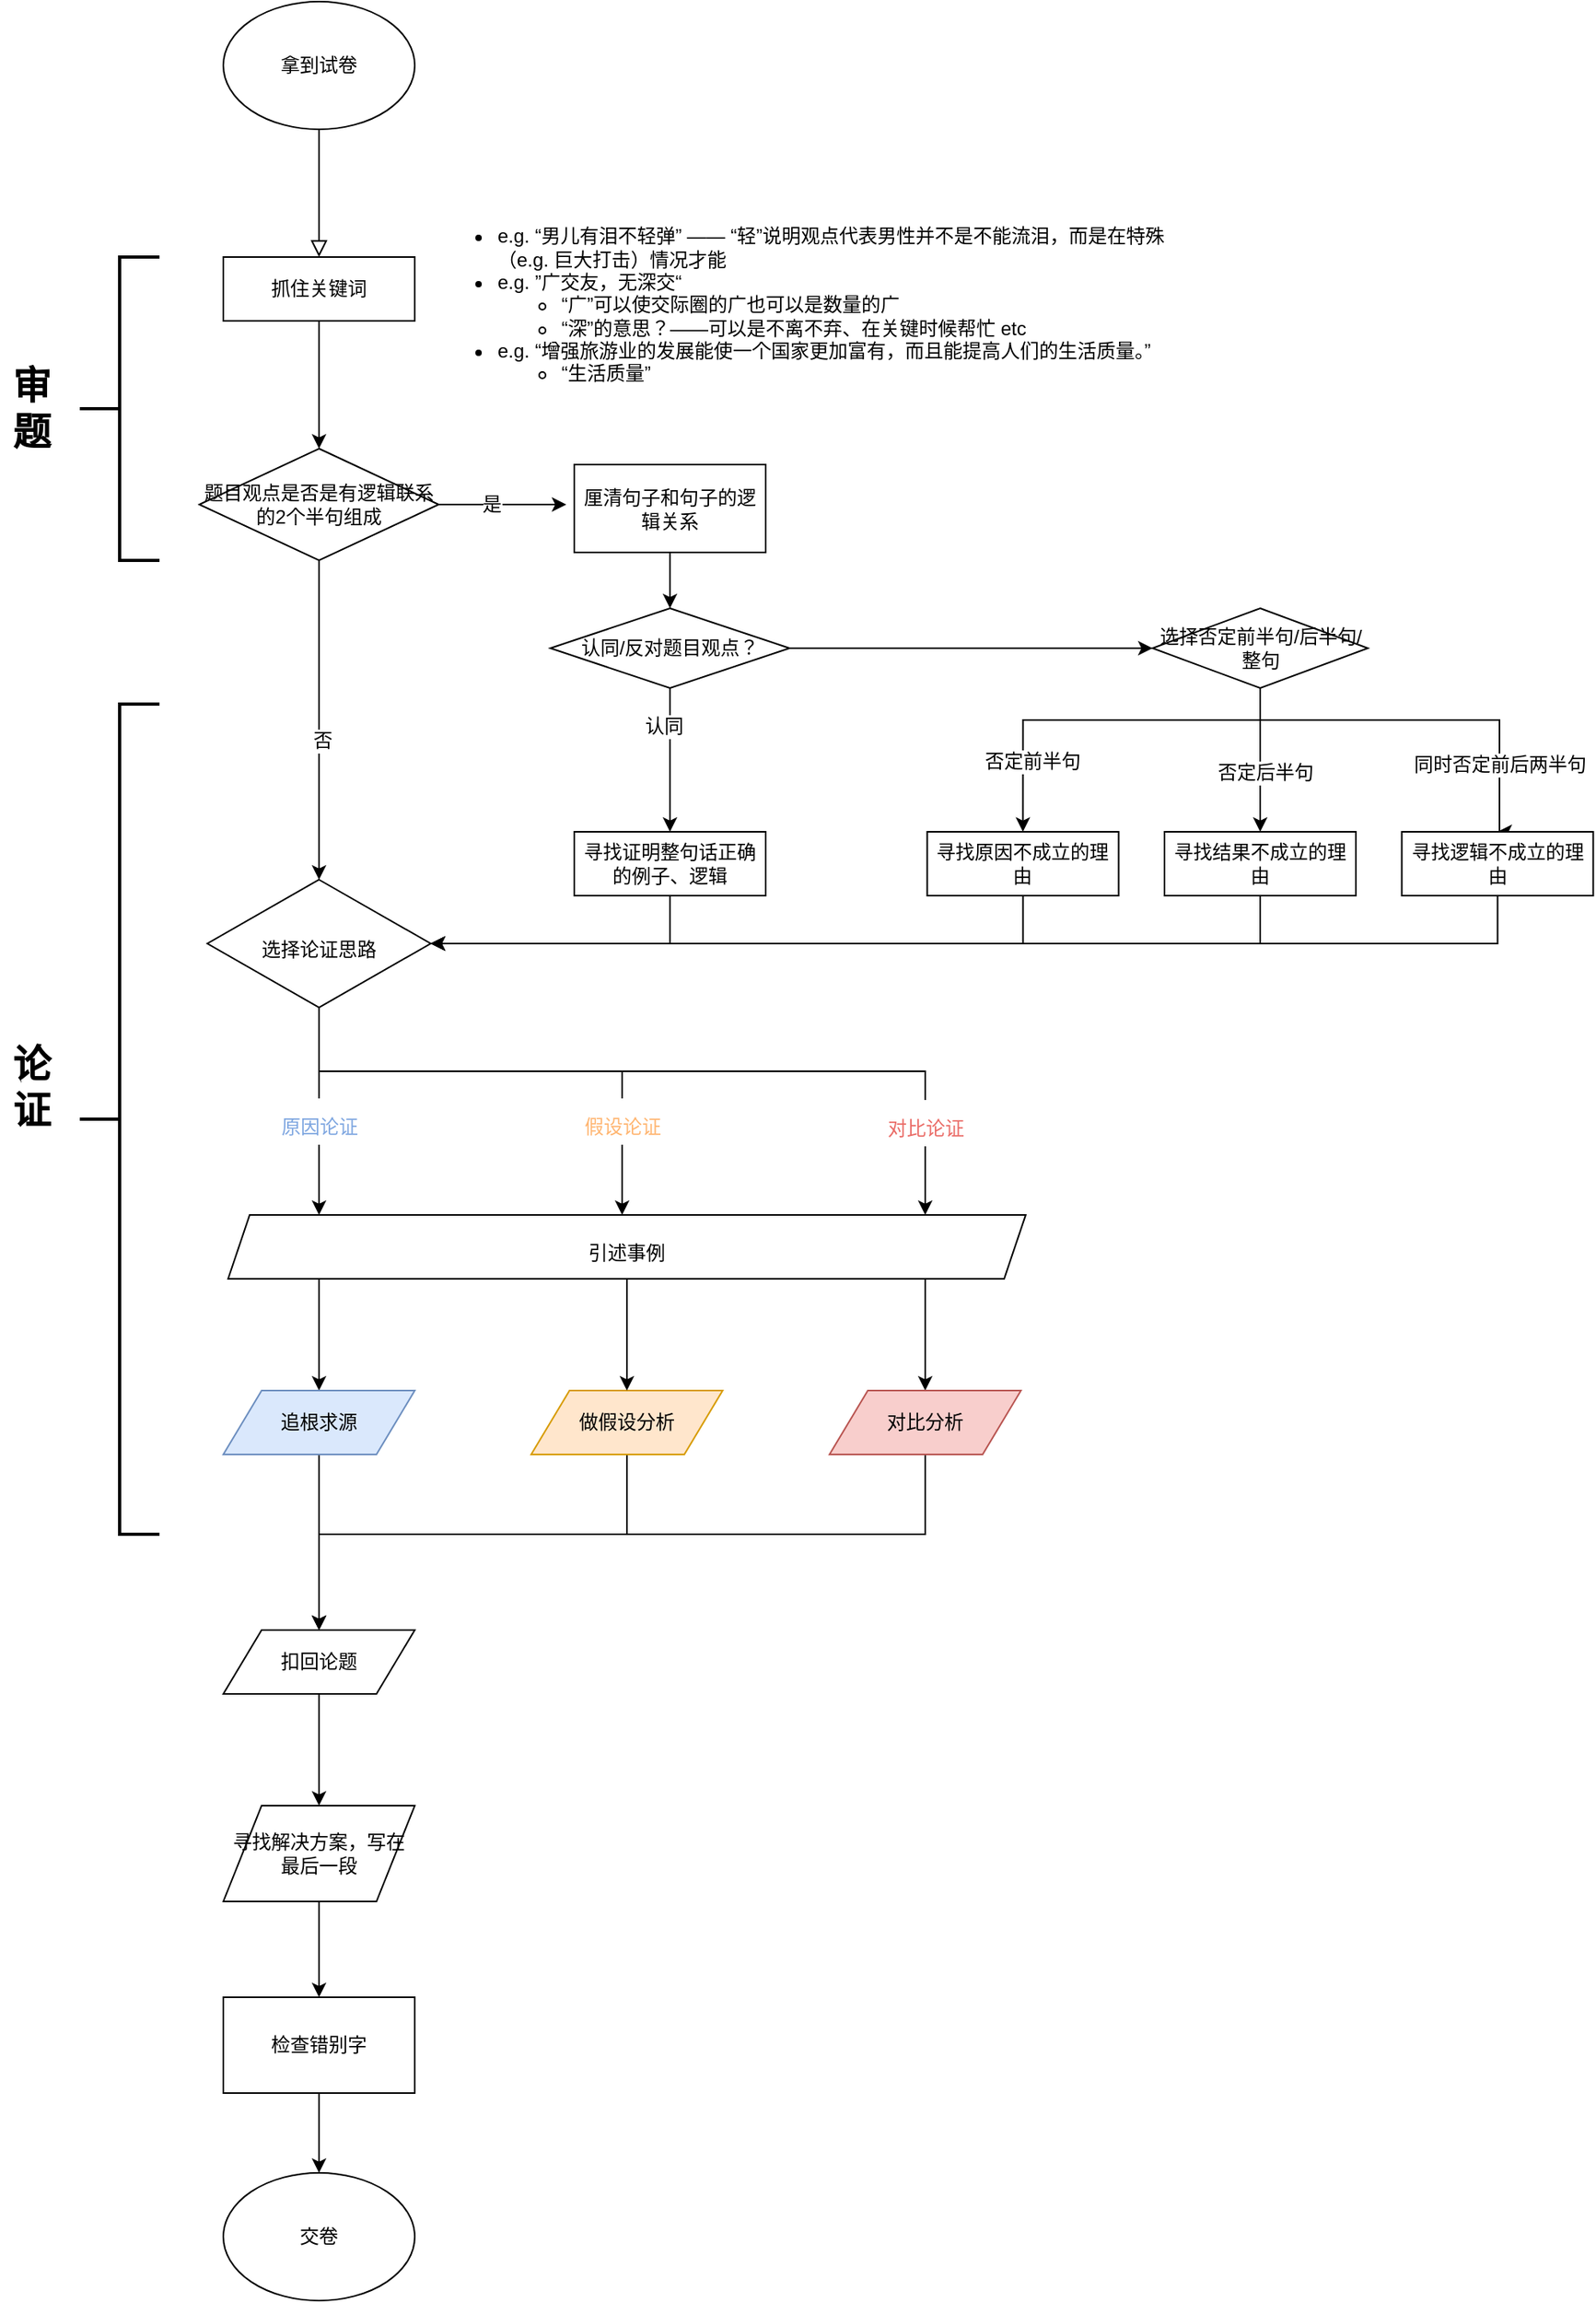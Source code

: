 <mxfile version="12.7.9" type="github">
  <diagram id="C5RBs43oDa-KdzZeNtuy" name="Page-1">
    <mxGraphModel dx="1267" dy="754" grid="1" gridSize="10" guides="1" tooltips="1" connect="1" arrows="1" fold="1" page="1" pageScale="1" pageWidth="1169" pageHeight="1654" math="0" shadow="0">
      <root>
        <mxCell id="WIyWlLk6GJQsqaUBKTNV-0" />
        <mxCell id="WIyWlLk6GJQsqaUBKTNV-1" parent="WIyWlLk6GJQsqaUBKTNV-0" />
        <mxCell id="WIyWlLk6GJQsqaUBKTNV-2" value="" style="rounded=0;html=1;jettySize=auto;orthogonalLoop=1;fontSize=11;endArrow=block;endFill=0;endSize=8;strokeWidth=1;shadow=0;labelBackgroundColor=none;edgeStyle=orthogonalEdgeStyle;" parent="WIyWlLk6GJQsqaUBKTNV-1" edge="1">
          <mxGeometry relative="1" as="geometry">
            <mxPoint x="220" y="120" as="sourcePoint" />
            <mxPoint x="220" y="200" as="targetPoint" />
          </mxGeometry>
        </mxCell>
        <mxCell id="fNBgP7wJLayAHlmzlizY-0" value="拿到试卷" style="ellipse;whiteSpace=wrap;html=1;" vertex="1" parent="WIyWlLk6GJQsqaUBKTNV-1">
          <mxGeometry x="160" y="40" width="120" height="80" as="geometry" />
        </mxCell>
        <mxCell id="fNBgP7wJLayAHlmzlizY-2" value="&lt;ul&gt;&lt;li&gt;e.g. “男儿有泪不轻弹” —— “轻”说明观点代表男性并不是不能流泪，而是在特殊（e.g. 巨大打击）情况才能&lt;/li&gt;&lt;li&gt;e.g. ”广交友，无深交“&amp;nbsp;&lt;/li&gt;&lt;ul&gt;&lt;li&gt;“广”可以使交际圈的广也可以是数量的广&lt;/li&gt;&lt;li&gt;“深”的意思？——可以是不离不弃、在关键时候帮忙 etc&lt;/li&gt;&lt;/ul&gt;&lt;li&gt;e.g. “增强旅游业的发展能使一个国家更加富有，而且能提高人们的生活质量。”&lt;/li&gt;&lt;ul&gt;&lt;li&gt;“生活质量”&lt;/li&gt;&lt;/ul&gt;&lt;/ul&gt;" style="text;html=1;strokeColor=none;fillColor=none;align=left;verticalAlign=middle;whiteSpace=wrap;rounded=0;" vertex="1" parent="WIyWlLk6GJQsqaUBKTNV-1">
          <mxGeometry x="290" y="220" width="490" height="20" as="geometry" />
        </mxCell>
        <mxCell id="fNBgP7wJLayAHlmzlizY-6" value="" style="edgeStyle=orthogonalEdgeStyle;rounded=0;orthogonalLoop=1;jettySize=auto;html=1;" edge="1" parent="WIyWlLk6GJQsqaUBKTNV-1" source="fNBgP7wJLayAHlmzlizY-3">
          <mxGeometry relative="1" as="geometry">
            <mxPoint x="220" y="320" as="targetPoint" />
          </mxGeometry>
        </mxCell>
        <mxCell id="fNBgP7wJLayAHlmzlizY-3" value="抓住关键词" style="rounded=0;whiteSpace=wrap;html=1;" vertex="1" parent="WIyWlLk6GJQsqaUBKTNV-1">
          <mxGeometry x="160" y="200" width="120" height="40" as="geometry" />
        </mxCell>
        <mxCell id="fNBgP7wJLayAHlmzlizY-9" value="" style="edgeStyle=orthogonalEdgeStyle;rounded=0;orthogonalLoop=1;jettySize=auto;html=1;" edge="1" parent="WIyWlLk6GJQsqaUBKTNV-1" source="fNBgP7wJLayAHlmzlizY-7">
          <mxGeometry relative="1" as="geometry">
            <mxPoint x="375.0" y="355" as="targetPoint" />
          </mxGeometry>
        </mxCell>
        <mxCell id="fNBgP7wJLayAHlmzlizY-14" value="是" style="text;html=1;align=center;verticalAlign=middle;resizable=0;points=[];labelBackgroundColor=#ffffff;" vertex="1" connectable="0" parent="fNBgP7wJLayAHlmzlizY-9">
          <mxGeometry x="-0.175" relative="1" as="geometry">
            <mxPoint as="offset" />
          </mxGeometry>
        </mxCell>
        <mxCell id="fNBgP7wJLayAHlmzlizY-12" value="" style="edgeStyle=orthogonalEdgeStyle;rounded=0;orthogonalLoop=1;jettySize=auto;html=1;entryX=0.5;entryY=0;entryDx=0;entryDy=0;" edge="1" parent="WIyWlLk6GJQsqaUBKTNV-1" source="fNBgP7wJLayAHlmzlizY-7" target="fNBgP7wJLayAHlmzlizY-26">
          <mxGeometry relative="1" as="geometry">
            <mxPoint x="220" y="470" as="targetPoint" />
          </mxGeometry>
        </mxCell>
        <mxCell id="fNBgP7wJLayAHlmzlizY-13" value="否" style="text;html=1;align=center;verticalAlign=middle;resizable=0;points=[];labelBackgroundColor=#ffffff;" vertex="1" connectable="0" parent="fNBgP7wJLayAHlmzlizY-12">
          <mxGeometry x="0.125" y="2" relative="1" as="geometry">
            <mxPoint as="offset" />
          </mxGeometry>
        </mxCell>
        <mxCell id="fNBgP7wJLayAHlmzlizY-7" value="题目观点是否是有逻辑联系的2个半句组成" style="rhombus;whiteSpace=wrap;html=1;align=center;verticalAlign=middle;" vertex="1" parent="WIyWlLk6GJQsqaUBKTNV-1">
          <mxGeometry x="145" y="320" width="150" height="70" as="geometry" />
        </mxCell>
        <mxCell id="fNBgP7wJLayAHlmzlizY-93" value="" style="edgeStyle=orthogonalEdgeStyle;rounded=0;orthogonalLoop=1;jettySize=auto;html=1;fontSize=12;entryX=0.5;entryY=0;entryDx=0;entryDy=0;" edge="1" parent="WIyWlLk6GJQsqaUBKTNV-1" source="fNBgP7wJLayAHlmzlizY-15" target="fNBgP7wJLayAHlmzlizY-94">
          <mxGeometry relative="1" as="geometry">
            <mxPoint x="440" y="450" as="targetPoint" />
          </mxGeometry>
        </mxCell>
        <mxCell id="fNBgP7wJLayAHlmzlizY-15" value="厘清句子和句子的逻辑关系" style="rounded=0;whiteSpace=wrap;html=1;align=center;" vertex="1" parent="WIyWlLk6GJQsqaUBKTNV-1">
          <mxGeometry x="380" y="330" width="120" height="55" as="geometry" />
        </mxCell>
        <mxCell id="fNBgP7wJLayAHlmzlizY-16" value="" style="strokeWidth=2;html=1;shape=mxgraph.flowchart.annotation_2;align=left;labelPosition=right;pointerEvents=1;" vertex="1" parent="WIyWlLk6GJQsqaUBKTNV-1">
          <mxGeometry x="70" y="200" width="50" height="190" as="geometry" />
        </mxCell>
        <mxCell id="fNBgP7wJLayAHlmzlizY-19" value="审题" style="text;html=1;strokeColor=none;fillColor=none;align=center;verticalAlign=middle;whiteSpace=wrap;rounded=0;fontStyle=1;fontSize=24;" vertex="1" parent="WIyWlLk6GJQsqaUBKTNV-1">
          <mxGeometry x="20" y="285" width="40" height="20" as="geometry" />
        </mxCell>
        <mxCell id="fNBgP7wJLayAHlmzlizY-24" value="" style="strokeWidth=2;html=1;shape=mxgraph.flowchart.annotation_2;align=left;labelPosition=right;pointerEvents=1;" vertex="1" parent="WIyWlLk6GJQsqaUBKTNV-1">
          <mxGeometry x="70" y="480" width="50" height="520" as="geometry" />
        </mxCell>
        <mxCell id="fNBgP7wJLayAHlmzlizY-25" value="论证" style="text;html=1;strokeColor=none;fillColor=none;align=center;verticalAlign=middle;whiteSpace=wrap;rounded=0;fontStyle=1;fontSize=24;" vertex="1" parent="WIyWlLk6GJQsqaUBKTNV-1">
          <mxGeometry x="20" y="710" width="40" height="20" as="geometry" />
        </mxCell>
        <mxCell id="fNBgP7wJLayAHlmzlizY-28" value="" style="edgeStyle=orthogonalEdgeStyle;rounded=0;orthogonalLoop=1;jettySize=auto;html=1;fontSize=24;" edge="1" parent="WIyWlLk6GJQsqaUBKTNV-1" source="fNBgP7wJLayAHlmzlizY-26" target="fNBgP7wJLayAHlmzlizY-35">
          <mxGeometry relative="1" as="geometry">
            <mxPoint x="330" y="790" as="targetPoint" />
            <Array as="points">
              <mxPoint x="220" y="710" />
              <mxPoint x="410" y="710" />
            </Array>
          </mxGeometry>
        </mxCell>
        <mxCell id="fNBgP7wJLayAHlmzlizY-32" value="&lt;font style=&quot;font-size: 12px&quot;&gt;假设论证&lt;/font&gt;" style="text;html=1;align=center;verticalAlign=middle;resizable=0;points=[];labelBackgroundColor=#ffffff;fontSize=24;fontColor=#FFB570;" vertex="1" connectable="0" parent="fNBgP7wJLayAHlmzlizY-28">
          <mxGeometry x="0.583" y="-2" relative="1" as="geometry">
            <mxPoint x="2" y="6.9" as="offset" />
          </mxGeometry>
        </mxCell>
        <mxCell id="fNBgP7wJLayAHlmzlizY-29" style="edgeStyle=orthogonalEdgeStyle;rounded=0;orthogonalLoop=1;jettySize=auto;html=1;fontSize=24;" edge="1" parent="WIyWlLk6GJQsqaUBKTNV-1" source="fNBgP7wJLayAHlmzlizY-26" target="fNBgP7wJLayAHlmzlizY-35">
          <mxGeometry relative="1" as="geometry">
            <mxPoint x="220" y="790" as="targetPoint" />
            <Array as="points">
              <mxPoint x="220" y="770" />
              <mxPoint x="220" y="770" />
            </Array>
          </mxGeometry>
        </mxCell>
        <mxCell id="fNBgP7wJLayAHlmzlizY-31" value="&lt;font style=&quot;font-size: 12px&quot;&gt;原因论证&lt;/font&gt;" style="text;html=1;align=center;verticalAlign=middle;resizable=0;points=[];labelBackgroundColor=#ffffff;fontSize=24;fontColor=#7EA6E0;" vertex="1" connectable="0" parent="fNBgP7wJLayAHlmzlizY-29">
          <mxGeometry x="0.033" y="1" relative="1" as="geometry">
            <mxPoint x="-1" y="3.33" as="offset" />
          </mxGeometry>
        </mxCell>
        <mxCell id="fNBgP7wJLayAHlmzlizY-30" style="edgeStyle=orthogonalEdgeStyle;rounded=0;orthogonalLoop=1;jettySize=auto;html=1;fontSize=24;" edge="1" parent="WIyWlLk6GJQsqaUBKTNV-1" source="fNBgP7wJLayAHlmzlizY-26" target="fNBgP7wJLayAHlmzlizY-35">
          <mxGeometry relative="1" as="geometry">
            <mxPoint x="440" y="790" as="targetPoint" />
            <Array as="points">
              <mxPoint x="220" y="710" />
              <mxPoint x="600" y="710" />
            </Array>
          </mxGeometry>
        </mxCell>
        <mxCell id="fNBgP7wJLayAHlmzlizY-33" value="&lt;font style=&quot;font-size: 12px&quot;&gt;对比论证&lt;/font&gt;" style="text;html=1;align=center;verticalAlign=middle;resizable=0;points=[];labelBackgroundColor=#ffffff;fontSize=24;fontColor=#EA6B66;" vertex="1" connectable="0" parent="fNBgP7wJLayAHlmzlizY-30">
          <mxGeometry x="0.659" y="1" relative="1" as="geometry">
            <mxPoint x="-1" y="28.97" as="offset" />
          </mxGeometry>
        </mxCell>
        <mxCell id="fNBgP7wJLayAHlmzlizY-26" value="&lt;font style=&quot;font-size: 12px&quot;&gt;选择论证思路&lt;/font&gt;" style="rhombus;whiteSpace=wrap;html=1;fontSize=24;align=center;" vertex="1" parent="WIyWlLk6GJQsqaUBKTNV-1">
          <mxGeometry x="150" y="590" width="140" height="80" as="geometry" />
        </mxCell>
        <mxCell id="fNBgP7wJLayAHlmzlizY-38" value="" style="edgeStyle=orthogonalEdgeStyle;rounded=0;orthogonalLoop=1;jettySize=auto;html=1;fontSize=24;entryX=0.5;entryY=0;entryDx=0;entryDy=0;" edge="1" parent="WIyWlLk6GJQsqaUBKTNV-1" source="fNBgP7wJLayAHlmzlizY-35" target="fNBgP7wJLayAHlmzlizY-66">
          <mxGeometry relative="1" as="geometry">
            <mxPoint x="220.0" y="936.429" as="targetPoint" />
            <Array as="points">
              <mxPoint x="220" y="800" />
            </Array>
          </mxGeometry>
        </mxCell>
        <mxCell id="fNBgP7wJLayAHlmzlizY-75" style="edgeStyle=orthogonalEdgeStyle;rounded=0;orthogonalLoop=1;jettySize=auto;html=1;fontSize=12;" edge="1" parent="WIyWlLk6GJQsqaUBKTNV-1" source="fNBgP7wJLayAHlmzlizY-35" target="fNBgP7wJLayAHlmzlizY-74">
          <mxGeometry relative="1" as="geometry">
            <Array as="points">
              <mxPoint x="600" y="890" />
              <mxPoint x="600" y="890" />
            </Array>
          </mxGeometry>
        </mxCell>
        <mxCell id="fNBgP7wJLayAHlmzlizY-35" value="&lt;font style=&quot;font-size: 12px&quot;&gt;引述事例&lt;/font&gt;" style="shape=parallelogram;perimeter=parallelogramPerimeter;whiteSpace=wrap;html=1;fontSize=24;align=center;size=0.027;" vertex="1" parent="WIyWlLk6GJQsqaUBKTNV-1">
          <mxGeometry x="163" y="800" width="500" height="40" as="geometry" />
        </mxCell>
        <mxCell id="fNBgP7wJLayAHlmzlizY-71" style="edgeStyle=orthogonalEdgeStyle;rounded=0;orthogonalLoop=1;jettySize=auto;html=1;exitX=0.5;exitY=1;exitDx=0;exitDy=0;entryX=0.5;entryY=0;entryDx=0;entryDy=0;fontSize=12;" edge="1" parent="WIyWlLk6GJQsqaUBKTNV-1" source="fNBgP7wJLayAHlmzlizY-66">
          <mxGeometry relative="1" as="geometry">
            <mxPoint x="220.0" y="1060" as="targetPoint" />
          </mxGeometry>
        </mxCell>
        <mxCell id="fNBgP7wJLayAHlmzlizY-66" value="&lt;span style=&quot;white-space: normal&quot;&gt;追根求源&lt;/span&gt;" style="shape=parallelogram;perimeter=parallelogramPerimeter;whiteSpace=wrap;html=1;fontSize=12;align=center;fillColor=#dae8fc;strokeColor=#6c8ebf;" vertex="1" parent="WIyWlLk6GJQsqaUBKTNV-1">
          <mxGeometry x="160" y="910" width="120" height="40" as="geometry" />
        </mxCell>
        <mxCell id="fNBgP7wJLayAHlmzlizY-76" style="edgeStyle=orthogonalEdgeStyle;rounded=0;orthogonalLoop=1;jettySize=auto;html=1;entryX=0.5;entryY=0;entryDx=0;entryDy=0;fontSize=12;" edge="1" parent="WIyWlLk6GJQsqaUBKTNV-1" source="fNBgP7wJLayAHlmzlizY-72">
          <mxGeometry relative="1" as="geometry">
            <mxPoint x="220.0" y="1060" as="targetPoint" />
            <Array as="points">
              <mxPoint x="413" y="1000" />
              <mxPoint x="220" y="1000" />
            </Array>
          </mxGeometry>
        </mxCell>
        <mxCell id="fNBgP7wJLayAHlmzlizY-72" value="&lt;span style=&quot;white-space: normal&quot;&gt;做假设分析&lt;/span&gt;" style="shape=parallelogram;perimeter=parallelogramPerimeter;whiteSpace=wrap;html=1;fontSize=12;align=center;fillColor=#ffe6cc;strokeColor=#d79b00;" vertex="1" parent="WIyWlLk6GJQsqaUBKTNV-1">
          <mxGeometry x="353" y="910" width="120" height="40" as="geometry" />
        </mxCell>
        <mxCell id="fNBgP7wJLayAHlmzlizY-73" value="" style="edgeStyle=orthogonalEdgeStyle;rounded=0;orthogonalLoop=1;jettySize=auto;html=1;fontSize=24;entryX=0.5;entryY=0;entryDx=0;entryDy=0;" edge="1" parent="WIyWlLk6GJQsqaUBKTNV-1" source="fNBgP7wJLayAHlmzlizY-35" target="fNBgP7wJLayAHlmzlizY-72">
          <mxGeometry relative="1" as="geometry">
            <mxPoint x="410.0" y="840" as="sourcePoint" />
            <mxPoint x="410.0" y="930" as="targetPoint" />
            <Array as="points" />
          </mxGeometry>
        </mxCell>
        <mxCell id="fNBgP7wJLayAHlmzlizY-77" style="edgeStyle=orthogonalEdgeStyle;rounded=0;orthogonalLoop=1;jettySize=auto;html=1;fontSize=12;" edge="1" parent="WIyWlLk6GJQsqaUBKTNV-1" source="fNBgP7wJLayAHlmzlizY-74">
          <mxGeometry relative="1" as="geometry">
            <mxPoint x="220" y="1060" as="targetPoint" />
            <Array as="points">
              <mxPoint x="600" y="1000" />
              <mxPoint x="220" y="1000" />
            </Array>
          </mxGeometry>
        </mxCell>
        <mxCell id="fNBgP7wJLayAHlmzlizY-74" value="&lt;span style=&quot;white-space: normal&quot;&gt;对比分析&lt;/span&gt;" style="shape=parallelogram;perimeter=parallelogramPerimeter;whiteSpace=wrap;html=1;fontSize=12;align=center;fillColor=#f8cecc;strokeColor=#b85450;" vertex="1" parent="WIyWlLk6GJQsqaUBKTNV-1">
          <mxGeometry x="540" y="910" width="120" height="40" as="geometry" />
        </mxCell>
        <mxCell id="fNBgP7wJLayAHlmzlizY-79" style="edgeStyle=orthogonalEdgeStyle;rounded=0;orthogonalLoop=1;jettySize=auto;html=1;exitX=0.5;exitY=1;exitDx=0;exitDy=0;fontSize=12;" edge="1" parent="WIyWlLk6GJQsqaUBKTNV-1" source="fNBgP7wJLayAHlmzlizY-78">
          <mxGeometry relative="1" as="geometry">
            <mxPoint x="220.0" y="1170" as="targetPoint" />
          </mxGeometry>
        </mxCell>
        <mxCell id="fNBgP7wJLayAHlmzlizY-78" value="扣回论题" style="shape=parallelogram;perimeter=parallelogramPerimeter;whiteSpace=wrap;html=1;fontSize=12;align=center;" vertex="1" parent="WIyWlLk6GJQsqaUBKTNV-1">
          <mxGeometry x="160" y="1060" width="120" height="40" as="geometry" />
        </mxCell>
        <mxCell id="fNBgP7wJLayAHlmzlizY-91" style="edgeStyle=orthogonalEdgeStyle;rounded=0;orthogonalLoop=1;jettySize=auto;html=1;entryX=0.5;entryY=0;entryDx=0;entryDy=0;fontSize=12;" edge="1" parent="WIyWlLk6GJQsqaUBKTNV-1" source="fNBgP7wJLayAHlmzlizY-80" target="fNBgP7wJLayAHlmzlizY-85">
          <mxGeometry relative="1" as="geometry" />
        </mxCell>
        <mxCell id="fNBgP7wJLayAHlmzlizY-80" value="&lt;span style=&quot;white-space: normal&quot;&gt;寻找解决方案，写在最后一段&lt;/span&gt;" style="shape=parallelogram;perimeter=parallelogramPerimeter;whiteSpace=wrap;html=1;fontSize=12;align=center;" vertex="1" parent="WIyWlLk6GJQsqaUBKTNV-1">
          <mxGeometry x="160" y="1170" width="120" height="60" as="geometry" />
        </mxCell>
        <mxCell id="fNBgP7wJLayAHlmzlizY-84" value="交卷" style="ellipse;whiteSpace=wrap;html=1;fontSize=12;align=center;" vertex="1" parent="WIyWlLk6GJQsqaUBKTNV-1">
          <mxGeometry x="160" y="1400" width="120" height="80" as="geometry" />
        </mxCell>
        <mxCell id="fNBgP7wJLayAHlmzlizY-117" style="edgeStyle=orthogonalEdgeStyle;rounded=0;orthogonalLoop=1;jettySize=auto;html=1;fontSize=12;" edge="1" parent="WIyWlLk6GJQsqaUBKTNV-1" source="fNBgP7wJLayAHlmzlizY-85" target="fNBgP7wJLayAHlmzlizY-84">
          <mxGeometry relative="1" as="geometry" />
        </mxCell>
        <mxCell id="fNBgP7wJLayAHlmzlizY-85" value="检查错别字" style="rounded=0;whiteSpace=wrap;html=1;fontSize=12;align=center;" vertex="1" parent="WIyWlLk6GJQsqaUBKTNV-1">
          <mxGeometry x="160" y="1290" width="120" height="60" as="geometry" />
        </mxCell>
        <mxCell id="fNBgP7wJLayAHlmzlizY-98" style="edgeStyle=orthogonalEdgeStyle;rounded=0;orthogonalLoop=1;jettySize=auto;html=1;entryX=0.5;entryY=0;entryDx=0;entryDy=0;fontSize=12;" edge="1" parent="WIyWlLk6GJQsqaUBKTNV-1" source="fNBgP7wJLayAHlmzlizY-94" target="fNBgP7wJLayAHlmzlizY-97">
          <mxGeometry relative="1" as="geometry" />
        </mxCell>
        <mxCell id="fNBgP7wJLayAHlmzlizY-99" value="认同" style="text;html=1;align=center;verticalAlign=middle;resizable=0;points=[];labelBackgroundColor=#ffffff;fontSize=12;" vertex="1" connectable="0" parent="fNBgP7wJLayAHlmzlizY-98">
          <mxGeometry x="-0.474" y="-4" relative="1" as="geometry">
            <mxPoint as="offset" />
          </mxGeometry>
        </mxCell>
        <mxCell id="fNBgP7wJLayAHlmzlizY-102" value="" style="edgeStyle=orthogonalEdgeStyle;rounded=0;orthogonalLoop=1;jettySize=auto;html=1;fontSize=12;" edge="1" parent="WIyWlLk6GJQsqaUBKTNV-1" source="fNBgP7wJLayAHlmzlizY-94" target="fNBgP7wJLayAHlmzlizY-101">
          <mxGeometry relative="1" as="geometry" />
        </mxCell>
        <mxCell id="fNBgP7wJLayAHlmzlizY-94" value="认同/反对题目观点？" style="rhombus;whiteSpace=wrap;html=1;fontSize=12;align=center;" vertex="1" parent="WIyWlLk6GJQsqaUBKTNV-1">
          <mxGeometry x="365" y="420" width="150" height="50" as="geometry" />
        </mxCell>
        <mxCell id="fNBgP7wJLayAHlmzlizY-106" style="edgeStyle=orthogonalEdgeStyle;rounded=0;orthogonalLoop=1;jettySize=auto;html=1;entryX=0.5;entryY=0;entryDx=0;entryDy=0;fontSize=12;" edge="1" parent="WIyWlLk6GJQsqaUBKTNV-1" source="fNBgP7wJLayAHlmzlizY-101" target="fNBgP7wJLayAHlmzlizY-103">
          <mxGeometry relative="1" as="geometry">
            <Array as="points">
              <mxPoint x="810" y="490" />
              <mxPoint x="661" y="490" />
            </Array>
          </mxGeometry>
        </mxCell>
        <mxCell id="fNBgP7wJLayAHlmzlizY-109" value="否定前半句" style="text;html=1;align=center;verticalAlign=middle;resizable=0;points=[];labelBackgroundColor=#ffffff;fontSize=12;" vertex="1" connectable="0" parent="fNBgP7wJLayAHlmzlizY-106">
          <mxGeometry x="0.631" y="5" relative="1" as="geometry">
            <mxPoint as="offset" />
          </mxGeometry>
        </mxCell>
        <mxCell id="fNBgP7wJLayAHlmzlizY-107" style="edgeStyle=orthogonalEdgeStyle;rounded=0;orthogonalLoop=1;jettySize=auto;html=1;entryX=0.5;entryY=0;entryDx=0;entryDy=0;fontSize=12;" edge="1" parent="WIyWlLk6GJQsqaUBKTNV-1" source="fNBgP7wJLayAHlmzlizY-101" target="fNBgP7wJLayAHlmzlizY-104">
          <mxGeometry relative="1" as="geometry">
            <Array as="points">
              <mxPoint x="810" y="540" />
              <mxPoint x="810" y="540" />
            </Array>
          </mxGeometry>
        </mxCell>
        <mxCell id="fNBgP7wJLayAHlmzlizY-110" value="否定后半句" style="text;html=1;align=center;verticalAlign=middle;resizable=0;points=[];labelBackgroundColor=#ffffff;fontSize=12;" vertex="1" connectable="0" parent="fNBgP7wJLayAHlmzlizY-107">
          <mxGeometry x="0.181" y="3" relative="1" as="geometry">
            <mxPoint as="offset" />
          </mxGeometry>
        </mxCell>
        <mxCell id="fNBgP7wJLayAHlmzlizY-108" style="edgeStyle=orthogonalEdgeStyle;rounded=0;orthogonalLoop=1;jettySize=auto;html=1;entryX=0.5;entryY=0;entryDx=0;entryDy=0;fontSize=12;" edge="1" parent="WIyWlLk6GJQsqaUBKTNV-1" source="fNBgP7wJLayAHlmzlizY-101" target="fNBgP7wJLayAHlmzlizY-105">
          <mxGeometry relative="1" as="geometry">
            <Array as="points">
              <mxPoint x="810" y="490" />
              <mxPoint x="960" y="490" />
            </Array>
          </mxGeometry>
        </mxCell>
        <mxCell id="fNBgP7wJLayAHlmzlizY-111" value="同时否定前后两半句" style="text;html=1;align=center;verticalAlign=middle;resizable=0;points=[];labelBackgroundColor=#ffffff;fontSize=12;" vertex="1" connectable="0" parent="fNBgP7wJLayAHlmzlizY-108">
          <mxGeometry x="0.637" relative="1" as="geometry">
            <mxPoint as="offset" />
          </mxGeometry>
        </mxCell>
        <mxCell id="fNBgP7wJLayAHlmzlizY-101" value="选择否定前半句/后半句/整句" style="rhombus;whiteSpace=wrap;html=1;fontSize=12;align=center;" vertex="1" parent="WIyWlLk6GJQsqaUBKTNV-1">
          <mxGeometry x="742.5" y="420" width="135" height="50" as="geometry" />
        </mxCell>
        <mxCell id="fNBgP7wJLayAHlmzlizY-100" style="edgeStyle=orthogonalEdgeStyle;rounded=0;orthogonalLoop=1;jettySize=auto;html=1;entryX=1;entryY=0.5;entryDx=0;entryDy=0;fontSize=12;" edge="1" parent="WIyWlLk6GJQsqaUBKTNV-1" source="fNBgP7wJLayAHlmzlizY-97" target="fNBgP7wJLayAHlmzlizY-26">
          <mxGeometry relative="1" as="geometry">
            <Array as="points">
              <mxPoint x="440" y="630" />
            </Array>
          </mxGeometry>
        </mxCell>
        <mxCell id="fNBgP7wJLayAHlmzlizY-97" value="寻找证明整句话正确的例子、逻辑" style="rounded=0;whiteSpace=wrap;html=1;fontSize=12;align=center;" vertex="1" parent="WIyWlLk6GJQsqaUBKTNV-1">
          <mxGeometry x="380" y="560" width="120" height="40" as="geometry" />
        </mxCell>
        <mxCell id="fNBgP7wJLayAHlmzlizY-112" style="edgeStyle=orthogonalEdgeStyle;rounded=0;orthogonalLoop=1;jettySize=auto;html=1;entryX=1;entryY=0.5;entryDx=0;entryDy=0;fontSize=12;" edge="1" parent="WIyWlLk6GJQsqaUBKTNV-1" source="fNBgP7wJLayAHlmzlizY-103" target="fNBgP7wJLayAHlmzlizY-26">
          <mxGeometry relative="1" as="geometry">
            <Array as="points">
              <mxPoint x="661" y="630" />
            </Array>
          </mxGeometry>
        </mxCell>
        <mxCell id="fNBgP7wJLayAHlmzlizY-103" value="寻找原因不成立的理由" style="rounded=0;whiteSpace=wrap;html=1;fontSize=12;align=center;" vertex="1" parent="WIyWlLk6GJQsqaUBKTNV-1">
          <mxGeometry x="601.25" y="560" width="120" height="40" as="geometry" />
        </mxCell>
        <mxCell id="fNBgP7wJLayAHlmzlizY-113" style="edgeStyle=orthogonalEdgeStyle;rounded=0;orthogonalLoop=1;jettySize=auto;html=1;entryX=1;entryY=0.5;entryDx=0;entryDy=0;fontSize=12;" edge="1" parent="WIyWlLk6GJQsqaUBKTNV-1" source="fNBgP7wJLayAHlmzlizY-104" target="fNBgP7wJLayAHlmzlizY-26">
          <mxGeometry relative="1" as="geometry">
            <Array as="points">
              <mxPoint x="810" y="630" />
            </Array>
          </mxGeometry>
        </mxCell>
        <mxCell id="fNBgP7wJLayAHlmzlizY-104" value="寻找结果不成立的理由" style="rounded=0;whiteSpace=wrap;html=1;fontSize=12;align=center;" vertex="1" parent="WIyWlLk6GJQsqaUBKTNV-1">
          <mxGeometry x="750" y="560" width="120" height="40" as="geometry" />
        </mxCell>
        <mxCell id="fNBgP7wJLayAHlmzlizY-114" style="edgeStyle=orthogonalEdgeStyle;rounded=0;orthogonalLoop=1;jettySize=auto;html=1;entryX=1;entryY=0.5;entryDx=0;entryDy=0;fontSize=12;" edge="1" parent="WIyWlLk6GJQsqaUBKTNV-1" source="fNBgP7wJLayAHlmzlizY-105" target="fNBgP7wJLayAHlmzlizY-26">
          <mxGeometry relative="1" as="geometry">
            <Array as="points">
              <mxPoint x="959" y="630" />
            </Array>
          </mxGeometry>
        </mxCell>
        <mxCell id="fNBgP7wJLayAHlmzlizY-105" value="寻找逻辑不成立的理由" style="rounded=0;whiteSpace=wrap;html=1;fontSize=12;align=center;" vertex="1" parent="WIyWlLk6GJQsqaUBKTNV-1">
          <mxGeometry x="898.75" y="560" width="120" height="40" as="geometry" />
        </mxCell>
      </root>
    </mxGraphModel>
  </diagram>
</mxfile>
